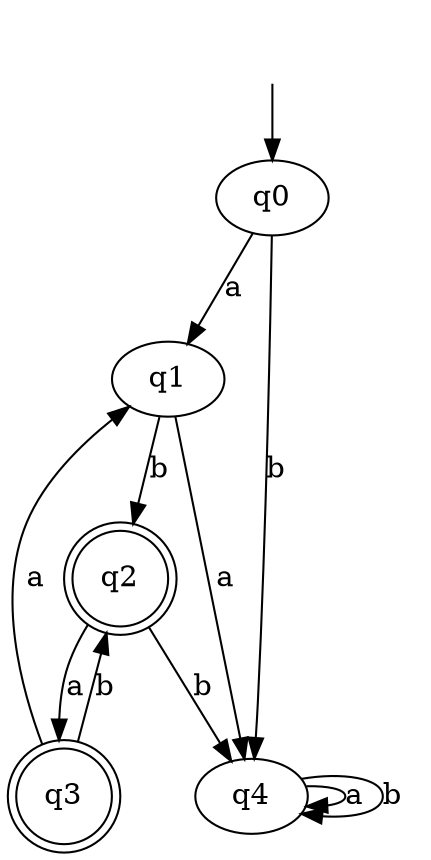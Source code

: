 digraph {
 "" [shape=none]
 "q2"  [shape=doublecircle]
 "q3"  [shape=doublecircle]

"" -> "q0"
"q0" -> "q1"[label="a", weight="a"];
"q0" -> "q4"[label="b", weight="b"];
"q1" -> "q4"[label="a", weight="a"];
"q1" -> "q2"[label="b", weight="b"];
"q2" -> "q3"[label="a", weight="a"];
"q2" -> "q4"[label="b", weight="b"];
"q3" -> "q1"[label="a", weight="a"];
"q3" -> "q2"[label="b", weight="b"];
"q4" -> "q4"[label="a", weight="a"];
"q4" -> "q4"[label="b", weight="b"];
}
